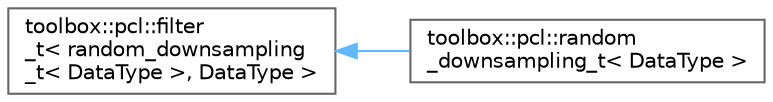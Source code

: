 digraph "Graphical Class Hierarchy"
{
 // LATEX_PDF_SIZE
  bgcolor="transparent";
  edge [fontname=Helvetica,fontsize=10,labelfontname=Helvetica,labelfontsize=10];
  node [fontname=Helvetica,fontsize=10,shape=box,height=0.2,width=0.4];
  rankdir="LR";
  Node0 [id="Node000000",label="toolbox::pcl::filter\l_t\< random_downsampling\l_t\< DataType \>, DataType \>",height=0.2,width=0.4,color="grey40", fillcolor="white", style="filled",URL="$classtoolbox_1_1pcl_1_1filter__t.html",tooltip=" "];
  Node0 -> Node1 [id="edge111_Node000000_Node000001",dir="back",color="steelblue1",style="solid",tooltip=" "];
  Node1 [id="Node000001",label="toolbox::pcl::random\l_downsampling_t\< DataType \>",height=0.2,width=0.4,color="grey40", fillcolor="white", style="filled",URL="$classtoolbox_1_1pcl_1_1random__downsampling__t.html",tooltip=" "];
}
